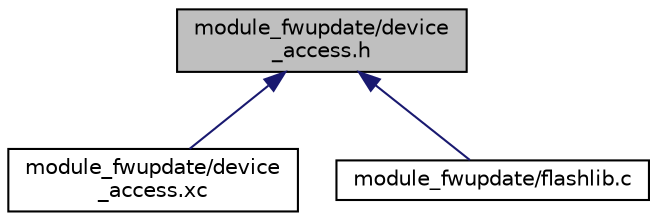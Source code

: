 digraph "module_fwupdate/device_access.h"
{
 // INTERACTIVE_SVG=YES
  edge [fontname="Helvetica",fontsize="10",labelfontname="Helvetica",labelfontsize="10"];
  node [fontname="Helvetica",fontsize="10",shape=record];
  Node1 [label="module_fwupdate/device\l_access.h",height=0.2,width=0.4,color="black", fillcolor="grey75", style="filled" fontcolor="black"];
  Node1 -> Node2 [dir="back",color="midnightblue",fontsize="10",style="solid",fontname="Helvetica"];
  Node2 [label="module_fwupdate/device\l_access.xc",height=0.2,width=0.4,color="black", fillcolor="white", style="filled",URL="$device__access_8xc.html"];
  Node1 -> Node3 [dir="back",color="midnightblue",fontsize="10",style="solid",fontname="Helvetica"];
  Node3 [label="module_fwupdate/flashlib.c",height=0.2,width=0.4,color="black", fillcolor="white", style="filled",URL="$flashlib_8c.html"];
}
